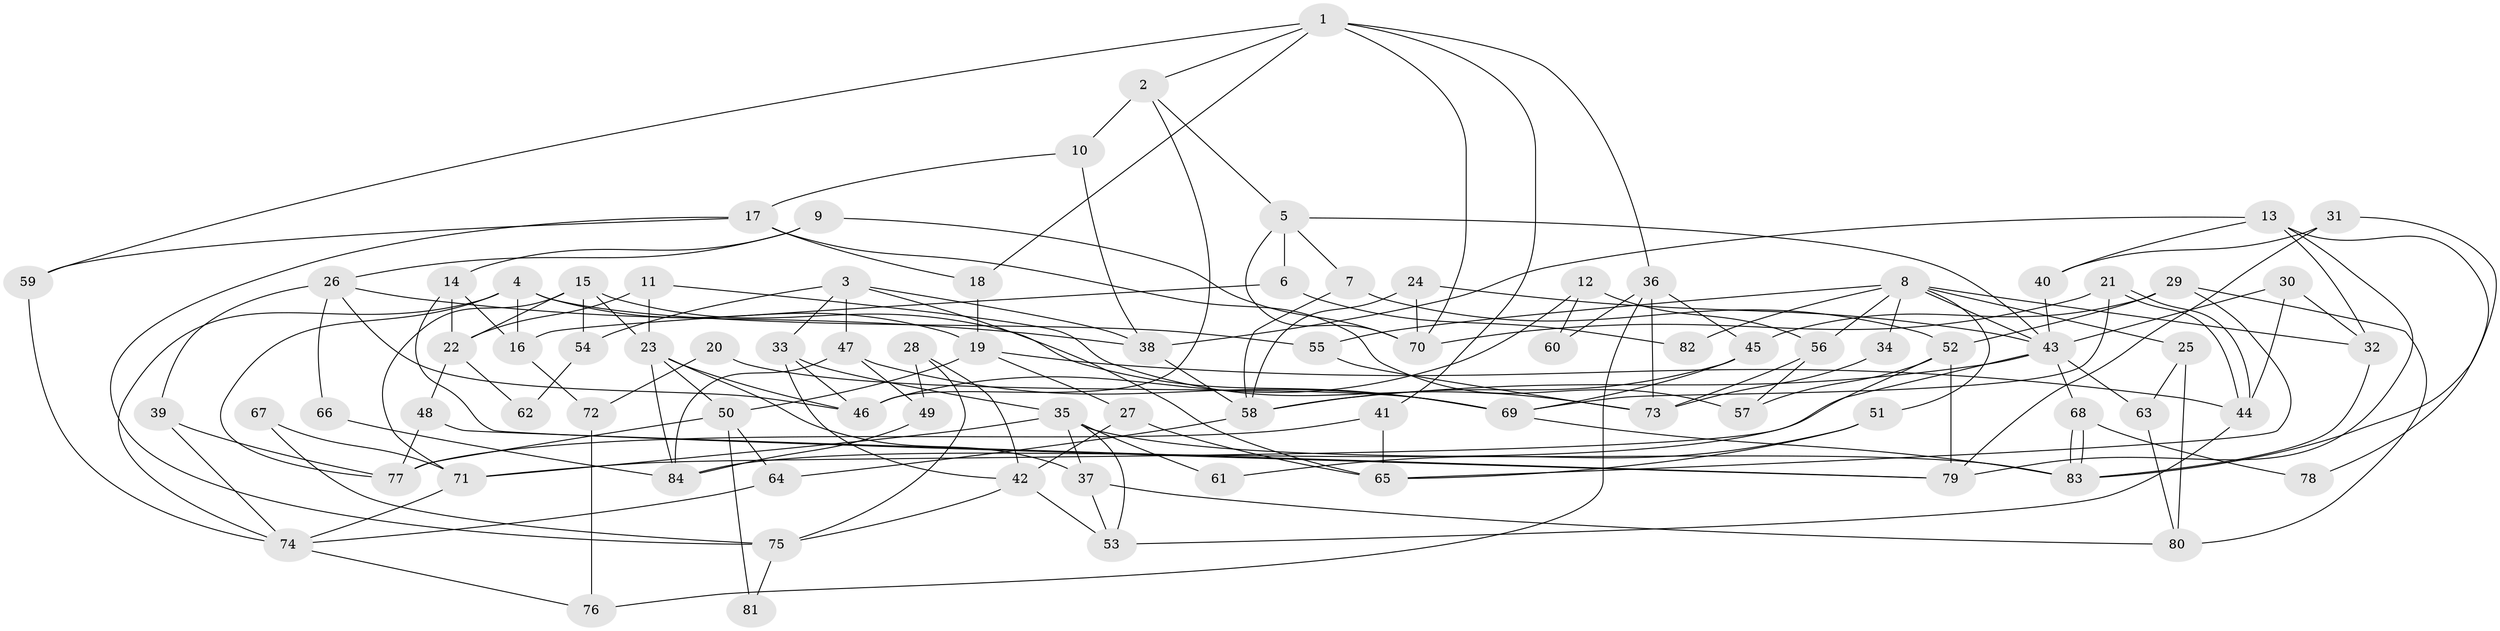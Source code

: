 // Generated by graph-tools (version 1.1) at 2025/01/03/09/25 03:01:58]
// undirected, 84 vertices, 168 edges
graph export_dot {
graph [start="1"]
  node [color=gray90,style=filled];
  1;
  2;
  3;
  4;
  5;
  6;
  7;
  8;
  9;
  10;
  11;
  12;
  13;
  14;
  15;
  16;
  17;
  18;
  19;
  20;
  21;
  22;
  23;
  24;
  25;
  26;
  27;
  28;
  29;
  30;
  31;
  32;
  33;
  34;
  35;
  36;
  37;
  38;
  39;
  40;
  41;
  42;
  43;
  44;
  45;
  46;
  47;
  48;
  49;
  50;
  51;
  52;
  53;
  54;
  55;
  56;
  57;
  58;
  59;
  60;
  61;
  62;
  63;
  64;
  65;
  66;
  67;
  68;
  69;
  70;
  71;
  72;
  73;
  74;
  75;
  76;
  77;
  78;
  79;
  80;
  81;
  82;
  83;
  84;
  1 -- 41;
  1 -- 18;
  1 -- 2;
  1 -- 36;
  1 -- 59;
  1 -- 70;
  2 -- 5;
  2 -- 10;
  2 -- 46;
  3 -- 38;
  3 -- 33;
  3 -- 47;
  3 -- 54;
  3 -- 65;
  4 -- 74;
  4 -- 55;
  4 -- 16;
  4 -- 19;
  4 -- 77;
  5 -- 70;
  5 -- 7;
  5 -- 6;
  5 -- 43;
  6 -- 16;
  6 -- 82;
  7 -- 52;
  7 -- 58;
  8 -- 43;
  8 -- 32;
  8 -- 25;
  8 -- 34;
  8 -- 51;
  8 -- 55;
  8 -- 56;
  8 -- 82;
  9 -- 26;
  9 -- 70;
  9 -- 14;
  10 -- 17;
  10 -- 38;
  11 -- 22;
  11 -- 23;
  11 -- 73;
  12 -- 56;
  12 -- 46;
  12 -- 60;
  13 -- 32;
  13 -- 38;
  13 -- 40;
  13 -- 78;
  13 -- 79;
  14 -- 79;
  14 -- 16;
  14 -- 22;
  15 -- 23;
  15 -- 71;
  15 -- 22;
  15 -- 54;
  15 -- 69;
  16 -- 72;
  17 -- 57;
  17 -- 75;
  17 -- 18;
  17 -- 59;
  18 -- 19;
  19 -- 44;
  19 -- 27;
  19 -- 50;
  20 -- 72;
  20 -- 69;
  21 -- 69;
  21 -- 44;
  21 -- 44;
  21 -- 70;
  22 -- 48;
  22 -- 62;
  23 -- 84;
  23 -- 46;
  23 -- 37;
  23 -- 50;
  24 -- 43;
  24 -- 70;
  24 -- 58;
  25 -- 80;
  25 -- 63;
  26 -- 39;
  26 -- 38;
  26 -- 46;
  26 -- 66;
  27 -- 65;
  27 -- 42;
  28 -- 49;
  28 -- 42;
  28 -- 75;
  29 -- 45;
  29 -- 80;
  29 -- 52;
  29 -- 65;
  30 -- 43;
  30 -- 44;
  30 -- 32;
  31 -- 83;
  31 -- 79;
  31 -- 40;
  32 -- 83;
  33 -- 35;
  33 -- 46;
  33 -- 42;
  34 -- 73;
  35 -- 37;
  35 -- 71;
  35 -- 53;
  35 -- 61;
  35 -- 83;
  36 -- 45;
  36 -- 60;
  36 -- 73;
  36 -- 76;
  37 -- 53;
  37 -- 80;
  38 -- 58;
  39 -- 77;
  39 -- 74;
  40 -- 43;
  41 -- 65;
  41 -- 77;
  42 -- 53;
  42 -- 75;
  43 -- 58;
  43 -- 63;
  43 -- 68;
  43 -- 71;
  44 -- 53;
  45 -- 69;
  45 -- 58;
  47 -- 69;
  47 -- 49;
  47 -- 84;
  48 -- 77;
  48 -- 79;
  49 -- 84;
  50 -- 64;
  50 -- 77;
  50 -- 81;
  51 -- 65;
  51 -- 61;
  52 -- 79;
  52 -- 57;
  52 -- 84;
  54 -- 62;
  55 -- 73;
  56 -- 73;
  56 -- 57;
  58 -- 64;
  59 -- 74;
  63 -- 80;
  64 -- 74;
  66 -- 84;
  67 -- 71;
  67 -- 75;
  68 -- 83;
  68 -- 83;
  68 -- 78;
  69 -- 83;
  71 -- 74;
  72 -- 76;
  74 -- 76;
  75 -- 81;
}

